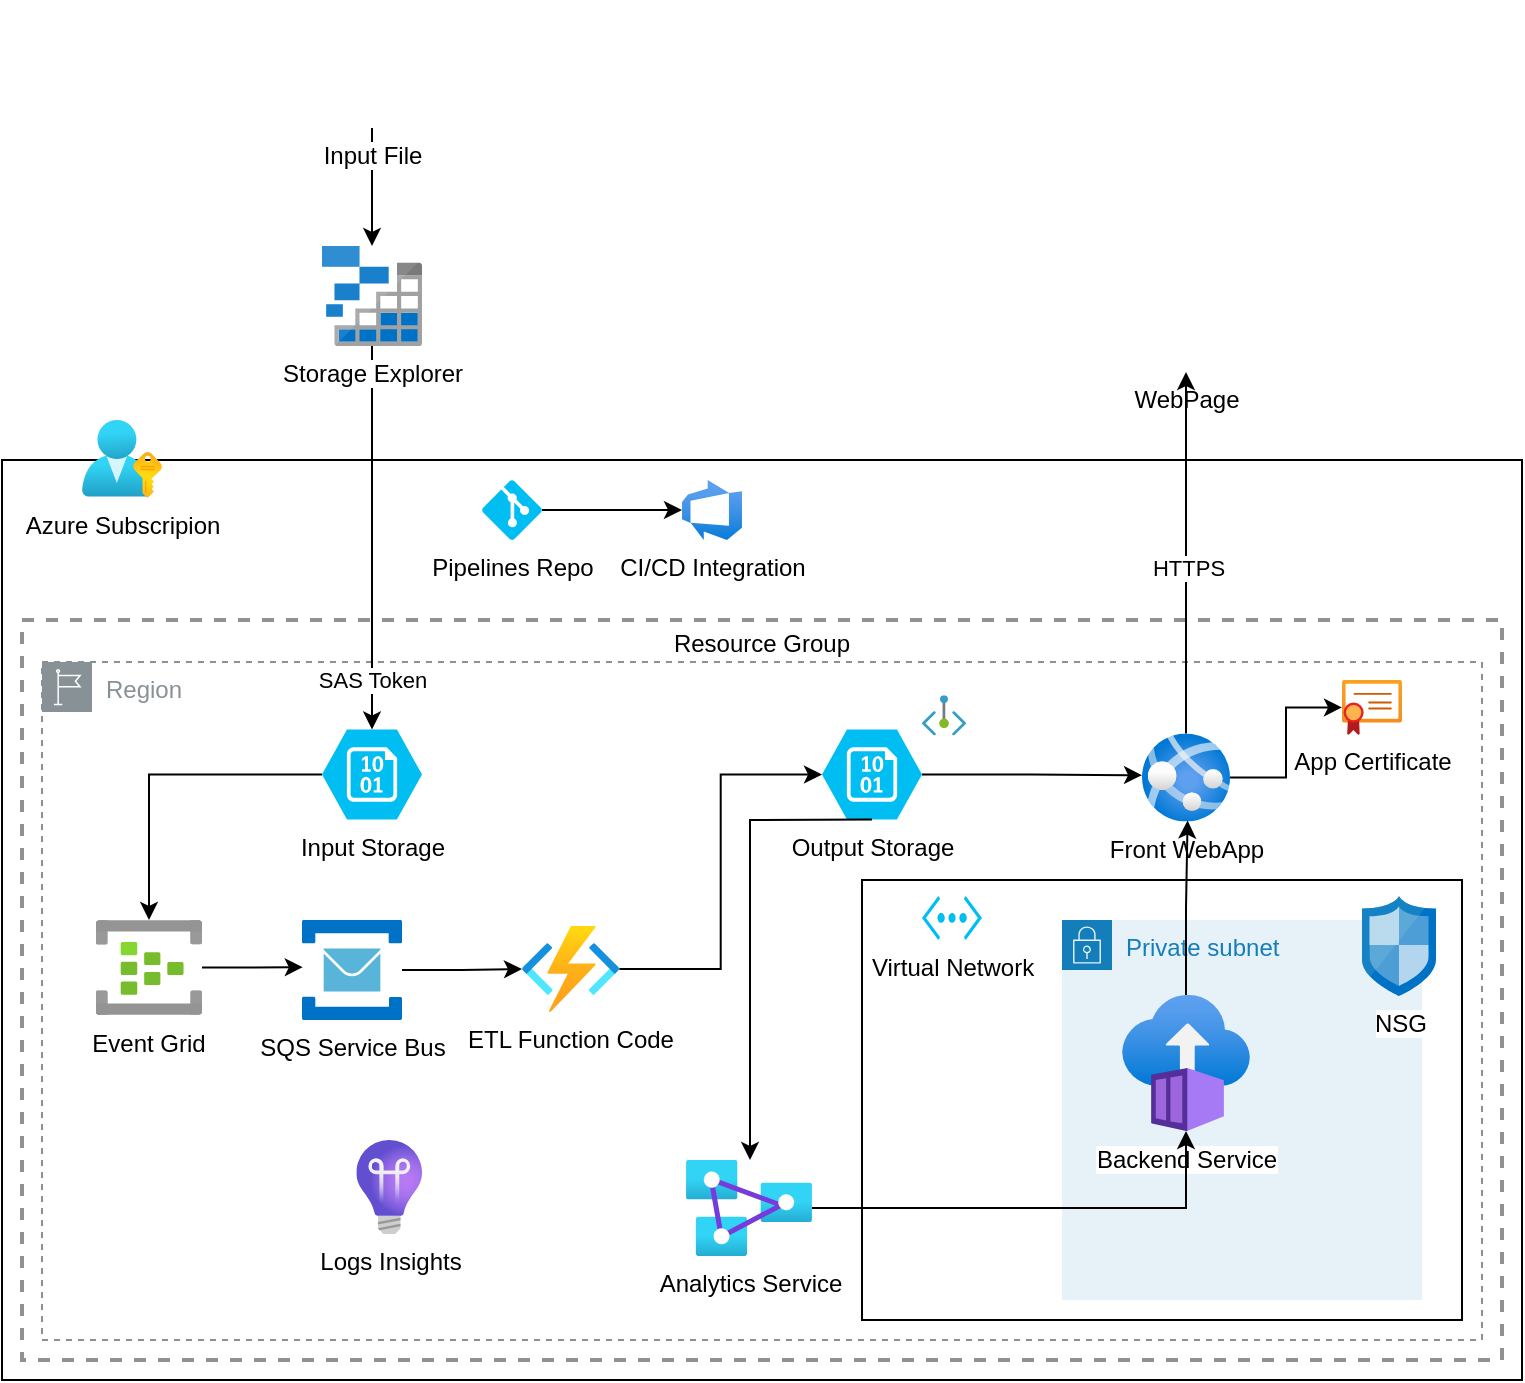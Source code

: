 <mxfile version="14.6.3" type="device"><diagram id="YSWoJl5k991SxOgBbsOh" name="Page-1"><mxGraphModel dx="1221" dy="1903" grid="1" gridSize="10" guides="1" tooltips="1" connect="1" arrows="1" fold="1" page="1" pageScale="1" pageWidth="827" pageHeight="1169" math="0" shadow="0"><root><mxCell id="0"/><mxCell id="1" parent="0"/><mxCell id="IGay_1e_l5_LJGXiSDGJ-15" value="" style="rounded=0;whiteSpace=wrap;html=1;fillColor=none;sketch=0;" parent="1" vertex="1"><mxGeometry x="40" y="-30" width="760" height="460" as="geometry"/></mxCell><mxCell id="IGay_1e_l5_LJGXiSDGJ-16" value="Resource Group" style="fontStyle=0;verticalAlign=top;align=center;spacingTop=-2;fillColor=none;rounded=0;whiteSpace=wrap;html=1;strokeColor=#919191;strokeWidth=2;dashed=1;container=1;collapsible=0;expand=0;recursiveResize=0;sketch=0;" parent="1" vertex="1"><mxGeometry x="50" y="50" width="740" height="370" as="geometry"/></mxCell><mxCell id="IGay_1e_l5_LJGXiSDGJ-31" value="Region" style="outlineConnect=0;gradientColor=none;html=1;whiteSpace=wrap;fontSize=12;fontStyle=0;shape=mxgraph.aws4.group;grIcon=mxgraph.aws4.group_region;strokeColor=#879196;fillColor=none;verticalAlign=top;align=left;spacingLeft=30;fontColor=#879196;dashed=1;sketch=0;" parent="IGay_1e_l5_LJGXiSDGJ-16" vertex="1"><mxGeometry x="10" y="21" width="720" height="339" as="geometry"/></mxCell><mxCell id="IGay_1e_l5_LJGXiSDGJ-40" value="" style="rounded=0;whiteSpace=wrap;html=1;sketch=0;fillColor=none;" parent="IGay_1e_l5_LJGXiSDGJ-16" vertex="1"><mxGeometry x="420" y="130" width="300" height="220" as="geometry"/></mxCell><mxCell id="IGay_1e_l5_LJGXiSDGJ-46" value="Private subnet" style="points=[[0,0],[0.25,0],[0.5,0],[0.75,0],[1,0],[1,0.25],[1,0.5],[1,0.75],[1,1],[0.75,1],[0.5,1],[0.25,1],[0,1],[0,0.75],[0,0.5],[0,0.25]];outlineConnect=0;gradientColor=none;html=1;whiteSpace=wrap;fontSize=12;fontStyle=0;shape=mxgraph.aws4.group;grIcon=mxgraph.aws4.group_security_group;grStroke=0;strokeColor=#147EBA;fillColor=#E6F2F8;verticalAlign=top;align=left;spacingLeft=30;fontColor=#147EBA;dashed=0;sketch=0;" parent="IGay_1e_l5_LJGXiSDGJ-16" vertex="1"><mxGeometry x="520" y="150" width="180" height="190" as="geometry"/></mxCell><mxCell id="IGay_1e_l5_LJGXiSDGJ-18" style="edgeStyle=orthogonalEdgeStyle;rounded=0;orthogonalLoop=1;jettySize=auto;html=1;" parent="IGay_1e_l5_LJGXiSDGJ-16" source="IGay_1e_l5_LJGXiSDGJ-12" target="IGay_1e_l5_LJGXiSDGJ-3" edge="1"><mxGeometry relative="1" as="geometry"/></mxCell><mxCell id="IGay_1e_l5_LJGXiSDGJ-12" value="Input Storage" style="verticalLabelPosition=bottom;html=1;verticalAlign=top;align=center;strokeColor=none;fillColor=#00BEF2;shape=mxgraph.azure.storage_blob;" parent="IGay_1e_l5_LJGXiSDGJ-16" vertex="1"><mxGeometry x="150" y="54.75" width="50" height="45" as="geometry"/></mxCell><mxCell id="IGay_1e_l5_LJGXiSDGJ-21" style="edgeStyle=orthogonalEdgeStyle;rounded=0;orthogonalLoop=1;jettySize=auto;html=1;entryX=0.008;entryY=0.472;entryDx=0;entryDy=0;entryPerimeter=0;" parent="IGay_1e_l5_LJGXiSDGJ-16" source="IGay_1e_l5_LJGXiSDGJ-3" target="IGay_1e_l5_LJGXiSDGJ-20" edge="1"><mxGeometry relative="1" as="geometry"/></mxCell><mxCell id="IGay_1e_l5_LJGXiSDGJ-3" value="Event Grid" style="aspect=fixed;html=1;points=[];align=center;image;fontSize=12;image=img/lib/azure2/analytics/Event_Hubs.svg;" parent="IGay_1e_l5_LJGXiSDGJ-16" vertex="1"><mxGeometry x="36.96" y="150" width="53.04" height="47.5" as="geometry"/></mxCell><mxCell id="IGay_1e_l5_LJGXiSDGJ-22" style="edgeStyle=orthogonalEdgeStyle;rounded=0;orthogonalLoop=1;jettySize=auto;html=1;" parent="IGay_1e_l5_LJGXiSDGJ-16" source="IGay_1e_l5_LJGXiSDGJ-20" target="IGay_1e_l5_LJGXiSDGJ-6" edge="1"><mxGeometry relative="1" as="geometry"/></mxCell><mxCell id="IGay_1e_l5_LJGXiSDGJ-20" value="SQS Service Bus" style="aspect=fixed;html=1;points=[];align=center;image;fontSize=12;image=img/lib/mscae/Service_Bus.svg;sketch=0;fillColor=none;" parent="IGay_1e_l5_LJGXiSDGJ-16" vertex="1"><mxGeometry x="140" y="150" width="50" height="50" as="geometry"/></mxCell><mxCell id="IGay_1e_l5_LJGXiSDGJ-17" value="" style="group" parent="IGay_1e_l5_LJGXiSDGJ-16" vertex="1" connectable="0"><mxGeometry x="250" y="153" width="63" height="58" as="geometry"/></mxCell><mxCell id="IGay_1e_l5_LJGXiSDGJ-6" value="ETL Function Code" style="aspect=fixed;html=1;points=[];align=center;image;fontSize=12;image=img/lib/azure2/compute/Function_Apps.svg;" parent="IGay_1e_l5_LJGXiSDGJ-17" vertex="1"><mxGeometry width="48.682" height="42.955" as="geometry"/></mxCell><mxCell id="IGay_1e_l5_LJGXiSDGJ-11" value="" style="shape=image;html=1;verticalAlign=top;verticalLabelPosition=bottom;labelBackgroundColor=#ffffff;imageAspect=0;aspect=fixed;image=https://cdn1.iconfinder.com/data/icons/Momentum_GlossyEntireSet/32/c.png" parent="IGay_1e_l5_LJGXiSDGJ-17" vertex="1"><mxGeometry x="40.091" y="30.706" width="22.909" height="22.909" as="geometry"/></mxCell><mxCell id="tjVxBCU_sC8ElKRTOD23-3" style="edgeStyle=orthogonalEdgeStyle;rounded=0;orthogonalLoop=1;jettySize=auto;html=1;" edge="1" parent="IGay_1e_l5_LJGXiSDGJ-16" source="IGay_1e_l5_LJGXiSDGJ-7" target="IGay_1e_l5_LJGXiSDGJ-5"><mxGeometry relative="1" as="geometry"/></mxCell><mxCell id="IGay_1e_l5_LJGXiSDGJ-7" value="Front WebApp" style="aspect=fixed;html=1;points=[];align=center;image;fontSize=12;image=img/lib/azure2/compute/App_Services.svg;" parent="IGay_1e_l5_LJGXiSDGJ-16" vertex="1"><mxGeometry x="560" y="56.75" width="44" height="44" as="geometry"/></mxCell><mxCell id="IGay_1e_l5_LJGXiSDGJ-36" style="edgeStyle=orthogonalEdgeStyle;rounded=0;orthogonalLoop=1;jettySize=auto;html=1;entryX=0.518;entryY=0.989;entryDx=0;entryDy=0;entryPerimeter=0;" parent="IGay_1e_l5_LJGXiSDGJ-16" source="IGay_1e_l5_LJGXiSDGJ-30" target="IGay_1e_l5_LJGXiSDGJ-7" edge="1"><mxGeometry relative="1" as="geometry"/></mxCell><mxCell id="IGay_1e_l5_LJGXiSDGJ-30" value="Backend Service" style="aspect=fixed;html=1;points=[];align=center;image;fontSize=12;image=img/lib/azure2/compute/Container_Instances.svg;sketch=0;fillColor=none;" parent="IGay_1e_l5_LJGXiSDGJ-16" vertex="1"><mxGeometry x="550" y="187.5" width="64" height="68" as="geometry"/></mxCell><mxCell id="tjVxBCU_sC8ElKRTOD23-1" style="edgeStyle=orthogonalEdgeStyle;rounded=0;orthogonalLoop=1;jettySize=auto;html=1;entryX=0;entryY=0.474;entryDx=0;entryDy=0;entryPerimeter=0;" edge="1" parent="IGay_1e_l5_LJGXiSDGJ-16" source="IGay_1e_l5_LJGXiSDGJ-32" target="IGay_1e_l5_LJGXiSDGJ-7"><mxGeometry relative="1" as="geometry"/></mxCell><mxCell id="IGay_1e_l5_LJGXiSDGJ-32" value="Output Storage" style="verticalLabelPosition=bottom;html=1;verticalAlign=top;align=center;strokeColor=none;fillColor=#00BEF2;shape=mxgraph.azure.storage_blob;" parent="IGay_1e_l5_LJGXiSDGJ-16" vertex="1"><mxGeometry x="400" y="54.75" width="50" height="45" as="geometry"/></mxCell><mxCell id="IGay_1e_l5_LJGXiSDGJ-4" value="Analytics Service" style="aspect=fixed;html=1;points=[];align=center;image;fontSize=12;image=img/lib/azure2/analytics/Analysis_Services.svg;" parent="IGay_1e_l5_LJGXiSDGJ-16" vertex="1"><mxGeometry x="332" y="270" width="63" height="48" as="geometry"/></mxCell><mxCell id="IGay_1e_l5_LJGXiSDGJ-34" style="edgeStyle=orthogonalEdgeStyle;rounded=0;orthogonalLoop=1;jettySize=auto;html=1;" parent="IGay_1e_l5_LJGXiSDGJ-16" source="IGay_1e_l5_LJGXiSDGJ-32" target="IGay_1e_l5_LJGXiSDGJ-4" edge="1"><mxGeometry relative="1" as="geometry"><Array as="points"><mxPoint x="364" y="100"/></Array></mxGeometry></mxCell><mxCell id="IGay_1e_l5_LJGXiSDGJ-35" style="edgeStyle=orthogonalEdgeStyle;rounded=0;orthogonalLoop=1;jettySize=auto;html=1;" parent="IGay_1e_l5_LJGXiSDGJ-16" source="IGay_1e_l5_LJGXiSDGJ-4" target="IGay_1e_l5_LJGXiSDGJ-30" edge="1"><mxGeometry relative="1" as="geometry"/></mxCell><mxCell id="IGay_1e_l5_LJGXiSDGJ-9" value="Logs Insights" style="aspect=fixed;html=1;points=[];align=center;image;fontSize=12;image=img/lib/azure2/devops/Application_Insights.svg;" parent="IGay_1e_l5_LJGXiSDGJ-16" vertex="1"><mxGeometry x="167.17" y="260" width="32.83" height="47" as="geometry"/></mxCell><mxCell id="IGay_1e_l5_LJGXiSDGJ-39" value="Virtual Network" style="verticalLabelPosition=bottom;html=1;verticalAlign=top;align=center;strokeColor=none;fillColor=#00BEF2;shape=mxgraph.azure.virtual_network;pointerEvents=1;sketch=0;" parent="IGay_1e_l5_LJGXiSDGJ-16" vertex="1"><mxGeometry x="450" y="138" width="30" height="22" as="geometry"/></mxCell><mxCell id="IGay_1e_l5_LJGXiSDGJ-5" value="App Certificate" style="aspect=fixed;html=1;points=[];align=center;image;fontSize=12;image=img/lib/azure2/app_services/App_Service_Certificates.svg;" parent="IGay_1e_l5_LJGXiSDGJ-16" vertex="1"><mxGeometry x="660" y="30" width="30" height="27.43" as="geometry"/></mxCell><mxCell id="IGay_1e_l5_LJGXiSDGJ-44" value="" style="aspect=fixed;html=1;points=[];align=center;image;fontSize=12;image=img/lib/azure2/networking/Private_Endpoint.svg;sketch=0;fillColor=none;" parent="IGay_1e_l5_LJGXiSDGJ-16" vertex="1"><mxGeometry x="450" y="37.58" width="22" height="20.17" as="geometry"/></mxCell><mxCell id="IGay_1e_l5_LJGXiSDGJ-45" value="NSG" style="aspect=fixed;html=1;points=[];align=center;image;fontSize=12;image=img/lib/mscae/Network_Security_Groups_Classic.svg;sketch=0;fillColor=none;" parent="IGay_1e_l5_LJGXiSDGJ-16" vertex="1"><mxGeometry x="670" y="138" width="37" height="50" as="geometry"/></mxCell><mxCell id="tjVxBCU_sC8ElKRTOD23-2" style="edgeStyle=orthogonalEdgeStyle;rounded=0;orthogonalLoop=1;jettySize=auto;html=1;entryX=0;entryY=0.5;entryDx=0;entryDy=0;entryPerimeter=0;" edge="1" parent="IGay_1e_l5_LJGXiSDGJ-16" source="IGay_1e_l5_LJGXiSDGJ-6" target="IGay_1e_l5_LJGXiSDGJ-32"><mxGeometry relative="1" as="geometry"/></mxCell><mxCell id="IGay_1e_l5_LJGXiSDGJ-8" value="Azure Subscripion" style="aspect=fixed;html=1;points=[];align=center;image;fontSize=12;image=img/lib/azure2/azure_stack/User_Subscriptions.svg;" parent="1" vertex="1"><mxGeometry x="80" y="-50" width="40" height="38.82" as="geometry"/></mxCell><mxCell id="IGay_1e_l5_LJGXiSDGJ-10" value="CI/CD Integration" style="aspect=fixed;html=1;points=[];align=center;image;fontSize=12;image=img/lib/azure2/devops/Azure_DevOps.svg;" parent="1" vertex="1"><mxGeometry x="380" y="-20" width="30" height="30" as="geometry"/></mxCell><mxCell id="IGay_1e_l5_LJGXiSDGJ-24" style="edgeStyle=orthogonalEdgeStyle;rounded=0;orthogonalLoop=1;jettySize=auto;html=1;" parent="1" source="IGay_1e_l5_LJGXiSDGJ-13" target="IGay_1e_l5_LJGXiSDGJ-23" edge="1"><mxGeometry relative="1" as="geometry"/></mxCell><mxCell id="IGay_1e_l5_LJGXiSDGJ-13" value="Input File" style="shape=image;html=1;verticalAlign=top;verticalLabelPosition=bottom;labelBackgroundColor=#ffffff;imageAspect=0;aspect=fixed;image=https://cdn3.iconfinder.com/data/icons/logos-brands-3/24/logo_brand_brands_logos_excel-128.png" parent="1" vertex="1"><mxGeometry x="193" y="-260" width="64" height="64" as="geometry"/></mxCell><mxCell id="IGay_1e_l5_LJGXiSDGJ-26" style="edgeStyle=orthogonalEdgeStyle;rounded=0;orthogonalLoop=1;jettySize=auto;html=1;entryX=0.5;entryY=0;entryDx=0;entryDy=0;entryPerimeter=0;" parent="1" source="IGay_1e_l5_LJGXiSDGJ-23" target="IGay_1e_l5_LJGXiSDGJ-12" edge="1"><mxGeometry relative="1" as="geometry"/></mxCell><mxCell id="IGay_1e_l5_LJGXiSDGJ-27" value="SAS Token" style="edgeLabel;html=1;align=center;verticalAlign=middle;resizable=0;points=[];" parent="IGay_1e_l5_LJGXiSDGJ-26" vertex="1" connectable="0"><mxGeometry x="-0.561" y="-1" relative="1" as="geometry"><mxPoint x="1" y="125" as="offset"/></mxGeometry></mxCell><mxCell id="IGay_1e_l5_LJGXiSDGJ-23" value="Storage Explorer" style="aspect=fixed;html=1;points=[];align=center;image;fontSize=12;image=img/lib/mscae/Storage_Explorer.svg;sketch=0;fillColor=none;" parent="1" vertex="1"><mxGeometry x="200" y="-137" width="50" height="50" as="geometry"/></mxCell><mxCell id="IGay_1e_l5_LJGXiSDGJ-28" value="WebPage" style="shape=image;html=1;verticalAlign=top;verticalLabelPosition=bottom;labelBackgroundColor=#ffffff;imageAspect=0;aspect=fixed;image=https://cdn4.iconfinder.com/data/icons/essential-app-1/16/laptop-computer-website-mobile-128.png;sketch=0;fillColor=none;" parent="1" vertex="1"><mxGeometry x="594" y="-150" width="76" height="76" as="geometry"/></mxCell><mxCell id="tjVxBCU_sC8ElKRTOD23-4" style="edgeStyle=orthogonalEdgeStyle;rounded=0;orthogonalLoop=1;jettySize=auto;html=1;" edge="1" parent="1" source="IGay_1e_l5_LJGXiSDGJ-37" target="IGay_1e_l5_LJGXiSDGJ-10"><mxGeometry relative="1" as="geometry"/></mxCell><mxCell id="IGay_1e_l5_LJGXiSDGJ-37" value="Pipelines Repo" style="verticalLabelPosition=bottom;html=1;verticalAlign=top;align=center;strokeColor=none;fillColor=#00BEF2;shape=mxgraph.azure.git_repository;sketch=0;" parent="1" vertex="1"><mxGeometry x="280" y="-20" width="30" height="30" as="geometry"/></mxCell><mxCell id="IGay_1e_l5_LJGXiSDGJ-42" style="edgeStyle=orthogonalEdgeStyle;rounded=0;orthogonalLoop=1;jettySize=auto;html=1;" parent="1" source="IGay_1e_l5_LJGXiSDGJ-7" target="IGay_1e_l5_LJGXiSDGJ-28" edge="1"><mxGeometry relative="1" as="geometry"/></mxCell><mxCell id="IGay_1e_l5_LJGXiSDGJ-43" value="HTTPS" style="edgeLabel;html=1;align=center;verticalAlign=middle;resizable=0;points=[];" parent="IGay_1e_l5_LJGXiSDGJ-42" vertex="1" connectable="0"><mxGeometry x="-0.083" y="-1" relative="1" as="geometry"><mxPoint as="offset"/></mxGeometry></mxCell></root></mxGraphModel></diagram></mxfile>